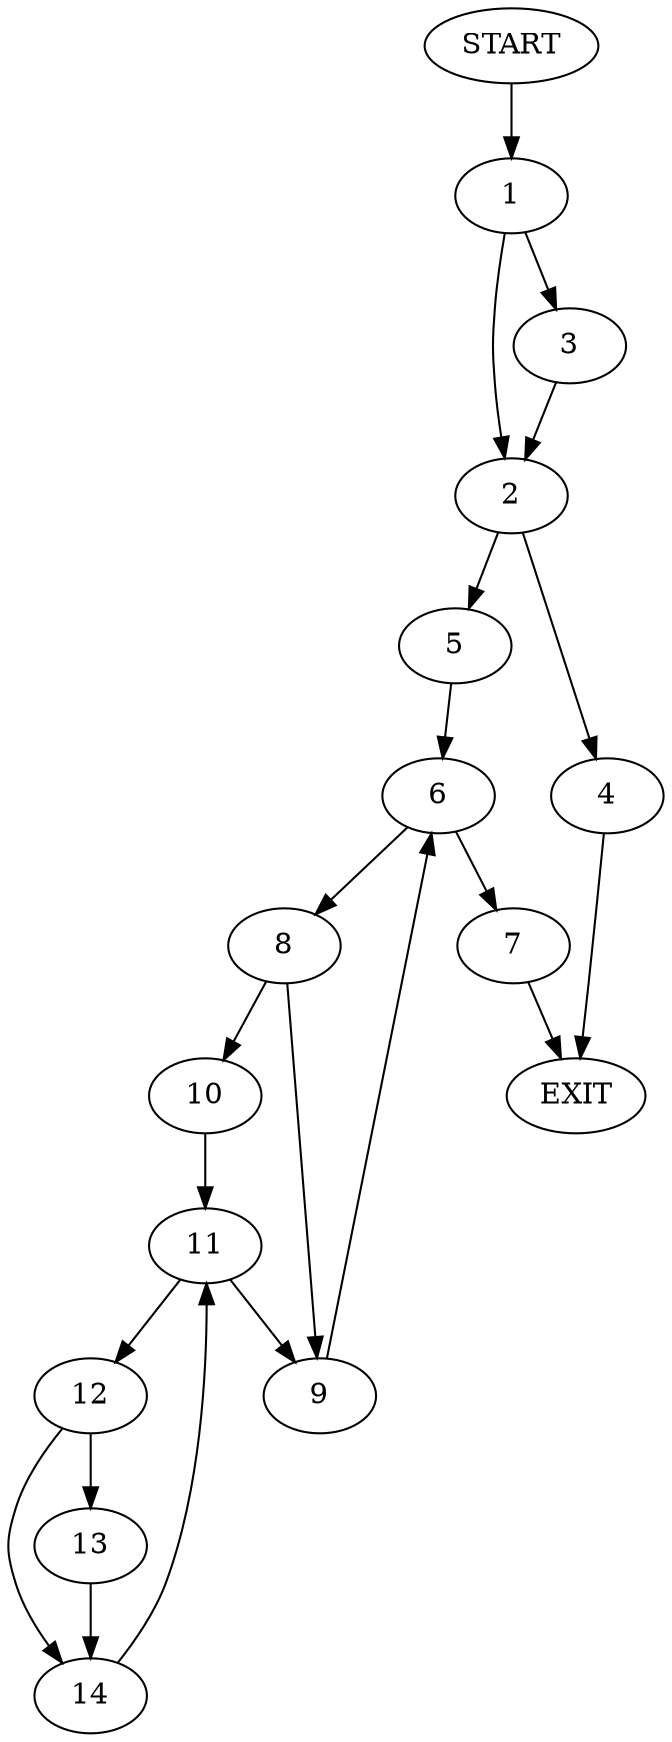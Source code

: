 digraph {
0 [label="START"]
15 [label="EXIT"]
0 -> 1
1 -> 2
1 -> 3
2 -> 4
2 -> 5
3 -> 2
4 -> 15
5 -> 6
6 -> 7
6 -> 8
7 -> 15
8 -> 9
8 -> 10
9 -> 6
10 -> 11
11 -> 9
11 -> 12
12 -> 13
12 -> 14
13 -> 14
14 -> 11
}
